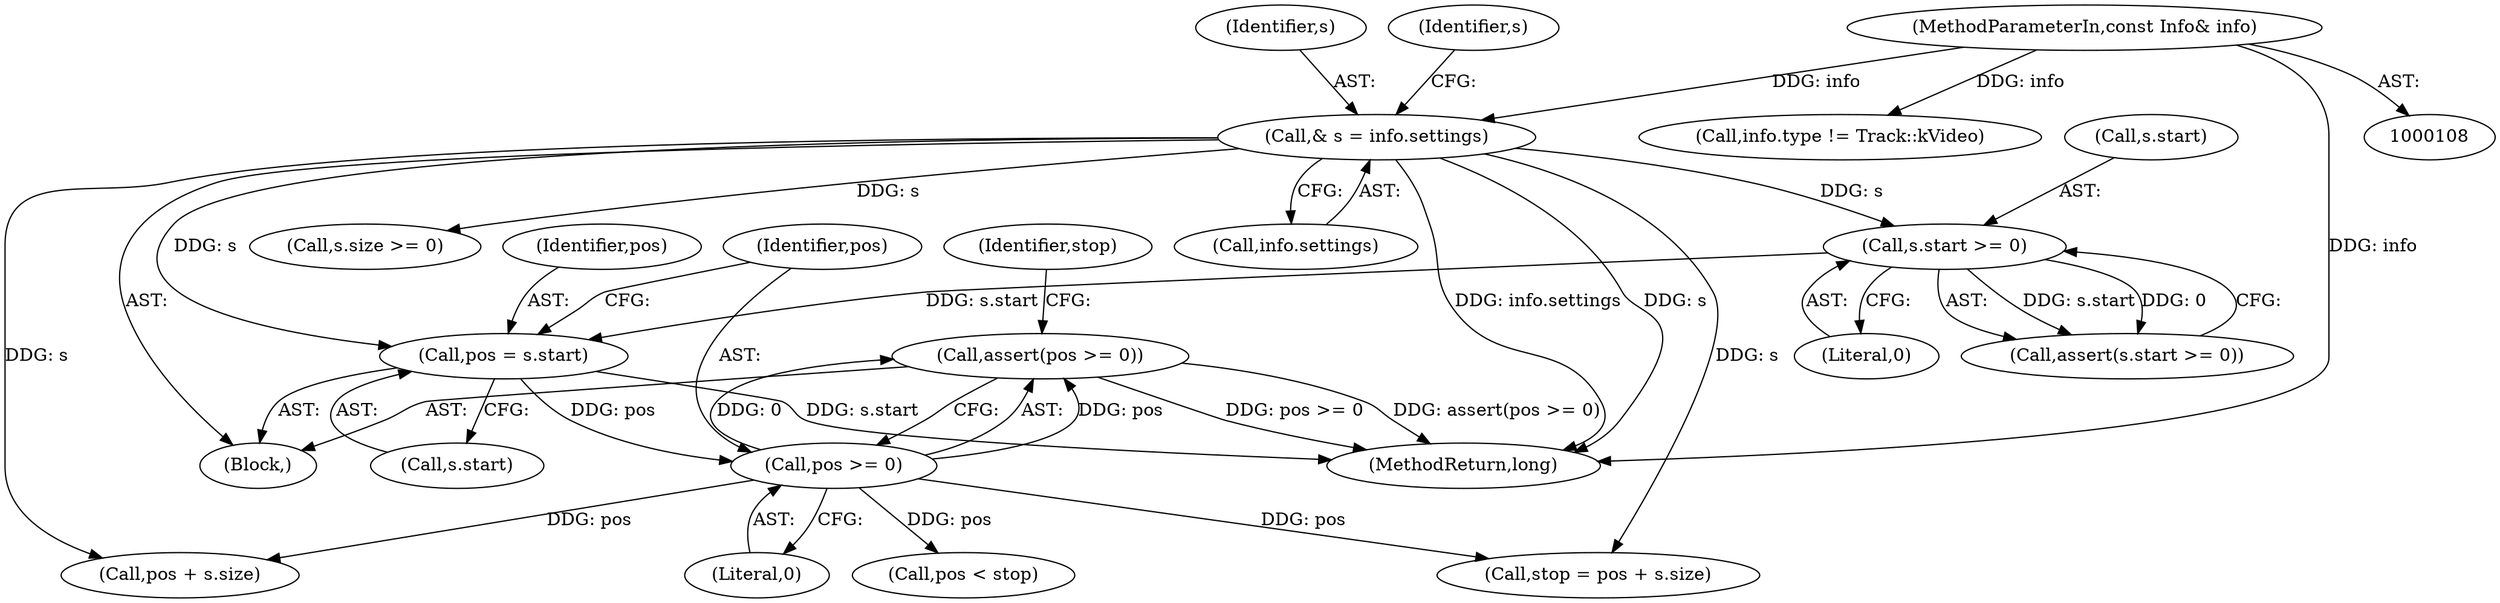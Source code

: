 digraph "0_Android_cc274e2abe8b2a6698a5c47d8aa4bb45f1f9538d_41@API" {
"1000170" [label="(Call,assert(pos >= 0))"];
"1000171" [label="(Call,pos >= 0)"];
"1000165" [label="(Call,pos = s.start)"];
"1000147" [label="(Call,& s = info.settings)"];
"1000110" [label="(MethodParameterIn,const Info& info)"];
"1000153" [label="(Call,s.start >= 0)"];
"1000177" [label="(Call,pos + s.size)"];
"1000110" [label="(MethodParameterIn,const Info& info)"];
"1000154" [label="(Call,s.start)"];
"1000148" [label="(Identifier,s)"];
"1000172" [label="(Identifier,pos)"];
"1000155" [label="(Identifier,s)"];
"1000159" [label="(Call,s.size >= 0)"];
"1000167" [label="(Call,s.start)"];
"1000170" [label="(Call,assert(pos >= 0))"];
"1000147" [label="(Call,& s = info.settings)"];
"1000171" [label="(Call,pos >= 0)"];
"1000121" [label="(Call,info.type != Track::kVideo)"];
"1000323" [label="(MethodReturn,long)"];
"1000183" [label="(Call,pos < stop)"];
"1000152" [label="(Call,assert(s.start >= 0))"];
"1000153" [label="(Call,s.start >= 0)"];
"1000114" [label="(Block,)"];
"1000176" [label="(Identifier,stop)"];
"1000149" [label="(Call,info.settings)"];
"1000175" [label="(Call,stop = pos + s.size)"];
"1000173" [label="(Literal,0)"];
"1000165" [label="(Call,pos = s.start)"];
"1000166" [label="(Identifier,pos)"];
"1000157" [label="(Literal,0)"];
"1000170" -> "1000114"  [label="AST: "];
"1000170" -> "1000171"  [label="CFG: "];
"1000171" -> "1000170"  [label="AST: "];
"1000176" -> "1000170"  [label="CFG: "];
"1000170" -> "1000323"  [label="DDG: pos >= 0"];
"1000170" -> "1000323"  [label="DDG: assert(pos >= 0)"];
"1000171" -> "1000170"  [label="DDG: pos"];
"1000171" -> "1000170"  [label="DDG: 0"];
"1000171" -> "1000173"  [label="CFG: "];
"1000172" -> "1000171"  [label="AST: "];
"1000173" -> "1000171"  [label="AST: "];
"1000165" -> "1000171"  [label="DDG: pos"];
"1000171" -> "1000175"  [label="DDG: pos"];
"1000171" -> "1000177"  [label="DDG: pos"];
"1000171" -> "1000183"  [label="DDG: pos"];
"1000165" -> "1000114"  [label="AST: "];
"1000165" -> "1000167"  [label="CFG: "];
"1000166" -> "1000165"  [label="AST: "];
"1000167" -> "1000165"  [label="AST: "];
"1000172" -> "1000165"  [label="CFG: "];
"1000165" -> "1000323"  [label="DDG: s.start"];
"1000147" -> "1000165"  [label="DDG: s"];
"1000153" -> "1000165"  [label="DDG: s.start"];
"1000147" -> "1000114"  [label="AST: "];
"1000147" -> "1000149"  [label="CFG: "];
"1000148" -> "1000147"  [label="AST: "];
"1000149" -> "1000147"  [label="AST: "];
"1000155" -> "1000147"  [label="CFG: "];
"1000147" -> "1000323"  [label="DDG: info.settings"];
"1000147" -> "1000323"  [label="DDG: s"];
"1000110" -> "1000147"  [label="DDG: info"];
"1000147" -> "1000153"  [label="DDG: s"];
"1000147" -> "1000159"  [label="DDG: s"];
"1000147" -> "1000175"  [label="DDG: s"];
"1000147" -> "1000177"  [label="DDG: s"];
"1000110" -> "1000108"  [label="AST: "];
"1000110" -> "1000323"  [label="DDG: info"];
"1000110" -> "1000121"  [label="DDG: info"];
"1000153" -> "1000152"  [label="AST: "];
"1000153" -> "1000157"  [label="CFG: "];
"1000154" -> "1000153"  [label="AST: "];
"1000157" -> "1000153"  [label="AST: "];
"1000152" -> "1000153"  [label="CFG: "];
"1000153" -> "1000152"  [label="DDG: s.start"];
"1000153" -> "1000152"  [label="DDG: 0"];
}
